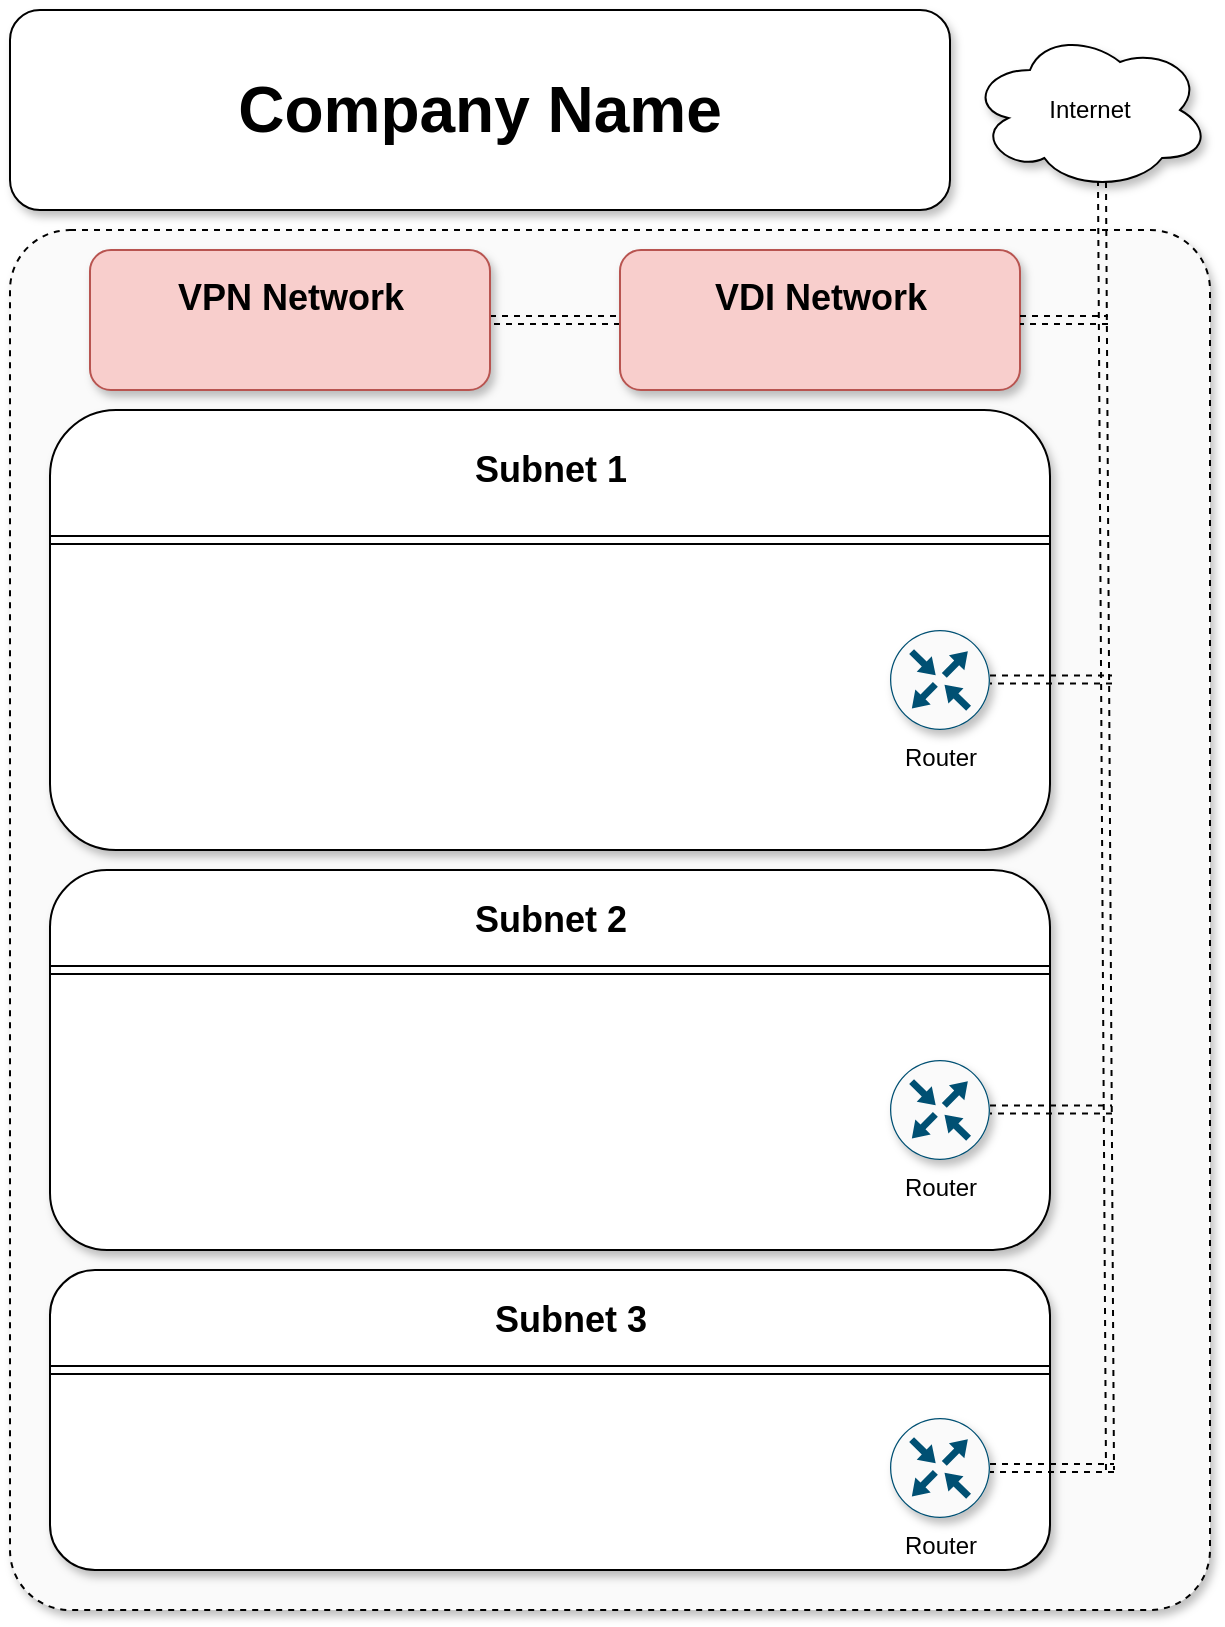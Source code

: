 <mxfile version="20.5.1" type="device"><diagram id="GwRdbd2uBjnlGD0vS5P4" name="Page-1"><mxGraphModel dx="1422" dy="697" grid="1" gridSize="10" guides="1" tooltips="1" connect="1" arrows="1" fold="1" page="1" pageScale="1" pageWidth="850" pageHeight="1100" math="0" shadow="0"><root><mxCell id="0"/><mxCell id="1" parent="0"/><mxCell id="Rfak2om9w1EFZ5hmFQRb-2" value="" style="rounded=1;whiteSpace=wrap;html=1;shadow=1;arcSize=5;dashed=1;fillColor=#FAFAFA;" parent="1" vertex="1"><mxGeometry x="120" y="120" width="600" height="690" as="geometry"/></mxCell><mxCell id="Rfak2om9w1EFZ5hmFQRb-3" value="Internet" style="ellipse;shape=cloud;whiteSpace=wrap;html=1;shadow=1;" parent="1" vertex="1"><mxGeometry x="600" y="20" width="120" height="80" as="geometry"/></mxCell><mxCell id="Rfak2om9w1EFZ5hmFQRb-23" style="edgeStyle=none;shape=link;rounded=0;orthogonalLoop=1;jettySize=auto;html=1;exitX=0;exitY=0.5;exitDx=0;exitDy=0;entryX=1;entryY=0.5;entryDx=0;entryDy=0;fontSize=32;dashed=1;" parent="1" source="Rfak2om9w1EFZ5hmFQRb-8" target="Rfak2om9w1EFZ5hmFQRb-20" edge="1"><mxGeometry relative="1" as="geometry"/></mxCell><mxCell id="Rfak2om9w1EFZ5hmFQRb-8" value="" style="rounded=1;whiteSpace=wrap;html=1;shadow=1;fillColor=#f8cecc;strokeColor=#b85450;" parent="1" vertex="1"><mxGeometry x="425" y="130" width="200" height="70" as="geometry"/></mxCell><mxCell id="Rfak2om9w1EFZ5hmFQRb-9" value="" style="rounded=1;whiteSpace=wrap;html=1;shadow=1;" parent="1" vertex="1"><mxGeometry x="140" y="210" width="500" height="220" as="geometry"/></mxCell><mxCell id="Rfak2om9w1EFZ5hmFQRb-10" value="" style="rounded=1;whiteSpace=wrap;html=1;shadow=1;" parent="1" vertex="1"><mxGeometry x="140" y="640" width="500" height="150" as="geometry"/></mxCell><mxCell id="Rfak2om9w1EFZ5hmFQRb-11" value="Router" style="sketch=0;points=[[0.5,0,0],[1,0.5,0],[0.5,1,0],[0,0.5,0],[0.145,0.145,0],[0.856,0.145,0],[0.855,0.856,0],[0.145,0.855,0]];verticalLabelPosition=bottom;html=1;verticalAlign=top;aspect=fixed;align=center;pointerEvents=1;shape=mxgraph.cisco19.rect;prIcon=router;fillColor=#FAFAFA;strokeColor=#005073;shadow=1;" parent="1" vertex="1"><mxGeometry x="560" y="320" width="50" height="50" as="geometry"/></mxCell><mxCell id="Rfak2om9w1EFZ5hmFQRb-29" style="edgeStyle=none;shape=link;rounded=0;orthogonalLoop=1;jettySize=auto;html=1;exitX=1;exitY=0.5;exitDx=0;exitDy=0;exitPerimeter=0;dashed=1;strokeColor=default;fontSize=32;shadow=0;sketch=0;startFill=1;bendable=1;movable=1;" parent="1" source="Rfak2om9w1EFZ5hmFQRb-12" edge="1"><mxGeometry relative="1" as="geometry"><mxPoint x="672" y="739" as="targetPoint"/></mxGeometry></mxCell><mxCell id="Rfak2om9w1EFZ5hmFQRb-12" value="Router" style="sketch=0;points=[[0.5,0,0],[1,0.5,0],[0.5,1,0],[0,0.5,0],[0.145,0.145,0],[0.856,0.145,0],[0.855,0.856,0],[0.145,0.855,0]];verticalLabelPosition=bottom;html=1;verticalAlign=top;aspect=fixed;align=center;pointerEvents=1;shape=mxgraph.cisco19.rect;prIcon=router;fillColor=#FAFAFA;strokeColor=#005073;shadow=1;" parent="1" vertex="1"><mxGeometry x="560" y="714" width="50" height="50" as="geometry"/></mxCell><mxCell id="Rfak2om9w1EFZ5hmFQRb-14" value="" style="endArrow=none;html=1;rounded=0;shape=link;" parent="1" edge="1"><mxGeometry width="50" height="50" relative="1" as="geometry"><mxPoint x="140" y="275" as="sourcePoint"/><mxPoint x="640" y="275" as="targetPoint"/></mxGeometry></mxCell><mxCell id="Rfak2om9w1EFZ5hmFQRb-15" value="" style="endArrow=none;html=1;rounded=0;shape=link;" parent="1" edge="1"><mxGeometry width="50" height="50" relative="1" as="geometry"><mxPoint x="140" y="690" as="sourcePoint"/><mxPoint x="640" y="690" as="targetPoint"/></mxGeometry></mxCell><mxCell id="Rfak2om9w1EFZ5hmFQRb-16" value="&lt;font style=&quot;font-size: 18px;&quot;&gt;&lt;b&gt;Subnet 1&lt;/b&gt;&lt;/font&gt;" style="text;html=1;align=center;verticalAlign=middle;resizable=0;points=[];autosize=1;strokeColor=none;fillColor=none;" parent="1" vertex="1"><mxGeometry x="340" y="220" width="100" height="40" as="geometry"/></mxCell><mxCell id="Rfak2om9w1EFZ5hmFQRb-17" value="&lt;font style=&quot;font-size: 18px;&quot;&gt;&lt;b&gt;Subnet 3&lt;/b&gt;&lt;/font&gt;" style="text;html=1;align=center;verticalAlign=middle;resizable=0;points=[];autosize=1;strokeColor=none;fillColor=none;" parent="1" vertex="1"><mxGeometry x="350" y="645" width="100" height="40" as="geometry"/></mxCell><mxCell id="Rfak2om9w1EFZ5hmFQRb-19" value="&lt;font style=&quot;font-size: 18px;&quot;&gt;&lt;b&gt;VDI Network&lt;br&gt;&lt;/b&gt;&lt;br&gt;&lt;/font&gt;" style="text;html=1;align=center;verticalAlign=middle;resizable=0;points=[];autosize=1;strokeColor=none;fillColor=none;" parent="1" vertex="1"><mxGeometry x="460" y="135" width="130" height="60" as="geometry"/></mxCell><mxCell id="Rfak2om9w1EFZ5hmFQRb-20" value="" style="rounded=1;whiteSpace=wrap;html=1;shadow=1;fillColor=#f8cecc;strokeColor=#b85450;" parent="1" vertex="1"><mxGeometry x="160" y="130" width="200" height="70" as="geometry"/></mxCell><mxCell id="Rfak2om9w1EFZ5hmFQRb-21" value="&lt;font style=&quot;font-size: 18px;&quot;&gt;&lt;b&gt;VPN Network&lt;br&gt;&lt;/b&gt;&lt;br&gt;&lt;/font&gt;" style="text;html=1;align=center;verticalAlign=middle;resizable=0;points=[];autosize=1;strokeColor=none;fillColor=none;" parent="1" vertex="1"><mxGeometry x="190" y="135" width="140" height="60" as="geometry"/></mxCell><mxCell id="Rfak2om9w1EFZ5hmFQRb-22" value="&lt;span style=&quot;font-size: 32px;&quot;&gt;&lt;b&gt;Company Name&lt;/b&gt;&lt;/span&gt;" style="rounded=1;whiteSpace=wrap;html=1;shadow=1;" parent="1" vertex="1"><mxGeometry x="120" y="10" width="470" height="100" as="geometry"/></mxCell><mxCell id="Rfak2om9w1EFZ5hmFQRb-31" value="" style="endArrow=none;dashed=1;html=1;rounded=0;shadow=0;sketch=0;strokeColor=default;fontSize=32;shape=link;entryX=0.55;entryY=0.95;entryDx=0;entryDy=0;entryPerimeter=0;" parent="1" target="Rfak2om9w1EFZ5hmFQRb-3" edge="1"><mxGeometry width="50" height="50" relative="1" as="geometry"><mxPoint x="670" y="740" as="sourcePoint"/><mxPoint x="670" y="110" as="targetPoint"/></mxGeometry></mxCell><mxCell id="Rfak2om9w1EFZ5hmFQRb-32" style="edgeStyle=none;shape=link;rounded=0;orthogonalLoop=1;jettySize=auto;html=1;exitX=1;exitY=0.5;exitDx=0;exitDy=0;exitPerimeter=0;dashed=1;strokeColor=default;fontSize=32;shadow=0;sketch=0;startFill=1;bendable=1;movable=1;" parent="1" edge="1"><mxGeometry relative="1" as="geometry"><mxPoint x="610" y="344.76" as="sourcePoint"/><mxPoint x="671" y="344.76" as="targetPoint"/></mxGeometry></mxCell><mxCell id="Rfak2om9w1EFZ5hmFQRb-33" style="edgeStyle=none;shape=link;rounded=0;orthogonalLoop=1;jettySize=auto;html=1;dashed=1;strokeColor=default;fontSize=32;shadow=0;sketch=0;startFill=1;bendable=1;movable=1;exitX=1;exitY=0.5;exitDx=0;exitDy=0;" parent="1" source="Rfak2om9w1EFZ5hmFQRb-8" edge="1"><mxGeometry relative="1" as="geometry"><mxPoint x="630" y="180" as="sourcePoint"/><mxPoint x="669" y="165" as="targetPoint"/></mxGeometry></mxCell><mxCell id="I9aPDuYJznPN8q9Cttdl-1" value="" style="rounded=1;whiteSpace=wrap;html=1;shadow=1;" vertex="1" parent="1"><mxGeometry x="140" y="440" width="500" height="190" as="geometry"/></mxCell><mxCell id="I9aPDuYJznPN8q9Cttdl-2" value="Router" style="sketch=0;points=[[0.5,0,0],[1,0.5,0],[0.5,1,0],[0,0.5,0],[0.145,0.145,0],[0.856,0.145,0],[0.855,0.856,0],[0.145,0.855,0]];verticalLabelPosition=bottom;html=1;verticalAlign=top;aspect=fixed;align=center;pointerEvents=1;shape=mxgraph.cisco19.rect;prIcon=router;fillColor=#FAFAFA;strokeColor=#005073;shadow=1;" vertex="1" parent="1"><mxGeometry x="560" y="535" width="50" height="50" as="geometry"/></mxCell><mxCell id="I9aPDuYJznPN8q9Cttdl-3" value="" style="endArrow=none;html=1;rounded=0;shape=link;" edge="1" parent="1"><mxGeometry width="50" height="50" relative="1" as="geometry"><mxPoint x="140" y="490" as="sourcePoint"/><mxPoint x="640" y="490" as="targetPoint"/></mxGeometry></mxCell><mxCell id="I9aPDuYJznPN8q9Cttdl-4" style="edgeStyle=none;shape=link;rounded=0;orthogonalLoop=1;jettySize=auto;html=1;exitX=1;exitY=0.5;exitDx=0;exitDy=0;exitPerimeter=0;dashed=1;strokeColor=default;fontSize=32;shadow=0;sketch=0;startFill=1;bendable=1;movable=1;" edge="1" parent="1"><mxGeometry relative="1" as="geometry"><mxPoint x="610" y="559.76" as="sourcePoint"/><mxPoint x="671" y="559.76" as="targetPoint"/></mxGeometry></mxCell><mxCell id="I9aPDuYJznPN8q9Cttdl-5" value="&lt;font style=&quot;font-size: 18px;&quot;&gt;&lt;b&gt;Subnet 2&lt;/b&gt;&lt;/font&gt;" style="text;html=1;align=center;verticalAlign=middle;resizable=0;points=[];autosize=1;strokeColor=none;fillColor=none;" vertex="1" parent="1"><mxGeometry x="340" y="445" width="100" height="40" as="geometry"/></mxCell></root></mxGraphModel></diagram></mxfile>